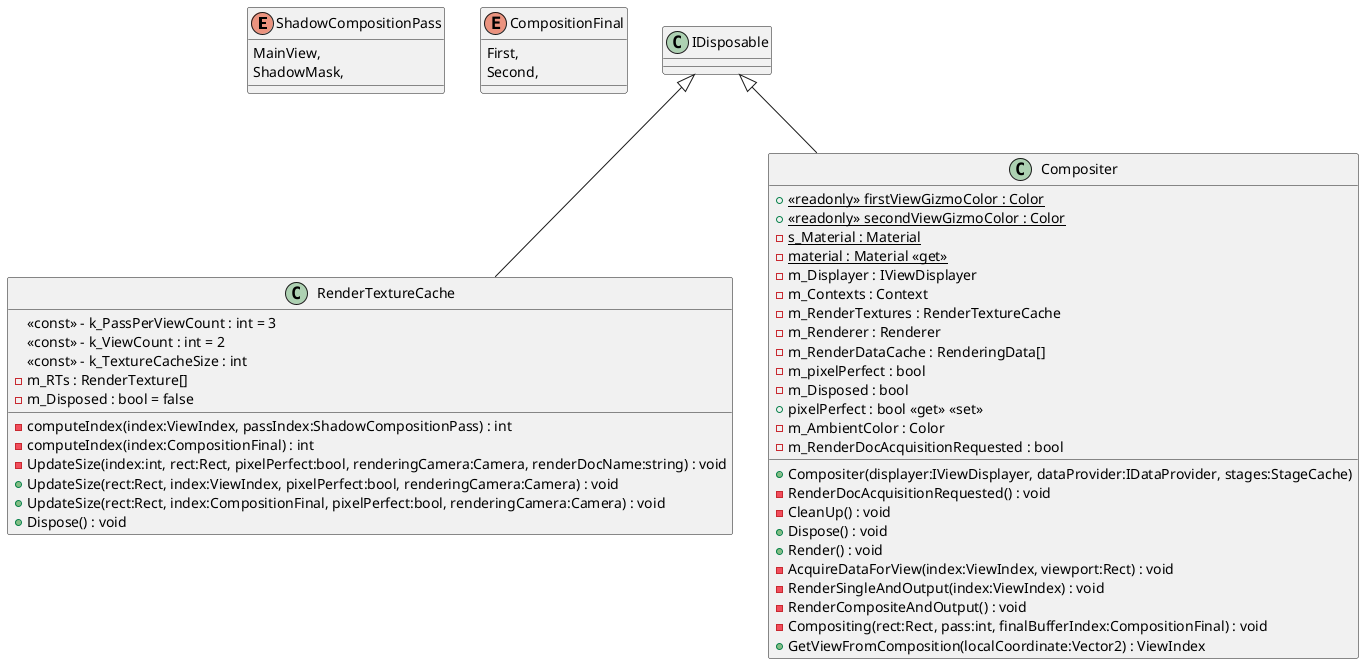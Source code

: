 @startuml
enum ShadowCompositionPass {
    MainView,
    ShadowMask,
}
enum CompositionFinal {
    First,
    Second,
}
class RenderTextureCache {
    <<const>> - k_PassPerViewCount : int = 3
    <<const>> - k_ViewCount : int = 2
    <<const>> - k_TextureCacheSize : int
    - m_RTs : RenderTexture[]
    - computeIndex(index:ViewIndex, passIndex:ShadowCompositionPass) : int
    - computeIndex(index:CompositionFinal) : int
    - UpdateSize(index:int, rect:Rect, pixelPerfect:bool, renderingCamera:Camera, renderDocName:string) : void
    + UpdateSize(rect:Rect, index:ViewIndex, pixelPerfect:bool, renderingCamera:Camera) : void
    + UpdateSize(rect:Rect, index:CompositionFinal, pixelPerfect:bool, renderingCamera:Camera) : void
    - m_Disposed : bool = false
    + Dispose() : void
}
class Compositer {
    + {static} <<readonly>> firstViewGizmoColor : Color
    + {static} <<readonly>> secondViewGizmoColor : Color
    {static} - s_Material : Material
    {static} - material : Material <<get>>
    - m_Displayer : IViewDisplayer
    - m_Contexts : Context
    - m_RenderTextures : RenderTextureCache
    - m_Renderer : Renderer
    - m_RenderDataCache : RenderingData[]
    - m_pixelPerfect : bool
    - m_Disposed : bool
    + pixelPerfect : bool <<get>> <<set>>
    - m_AmbientColor : Color
    - m_RenderDocAcquisitionRequested : bool
    + Compositer(displayer:IViewDisplayer, dataProvider:IDataProvider, stages:StageCache)
    - RenderDocAcquisitionRequested() : void
    - CleanUp() : void
    + Dispose() : void
    + Render() : void
    - AcquireDataForView(index:ViewIndex, viewport:Rect) : void
    - RenderSingleAndOutput(index:ViewIndex) : void
    - RenderCompositeAndOutput() : void
    - Compositing(rect:Rect, pass:int, finalBufferIndex:CompositionFinal) : void
    + GetViewFromComposition(localCoordinate:Vector2) : ViewIndex
}
IDisposable <|-- RenderTextureCache
IDisposable <|-- Compositer
@enduml
